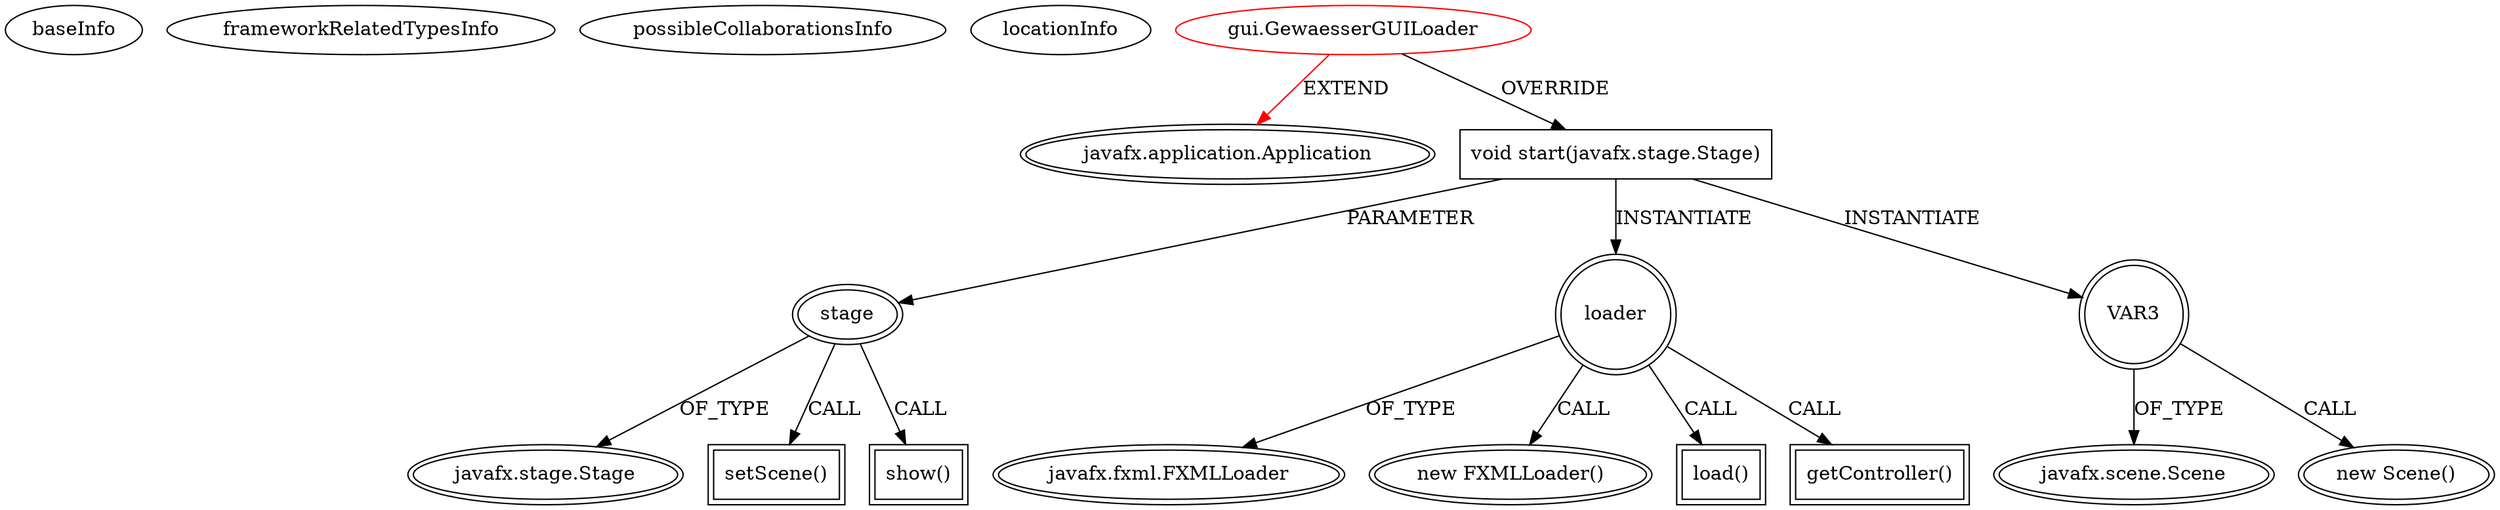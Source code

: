 digraph {
baseInfo[graphId=1001,category="extension_graph",isAnonymous=false,possibleRelation=false]
frameworkRelatedTypesInfo[0="javafx.application.Application"]
possibleCollaborationsInfo[]
locationInfo[projectName="NickGundermann-fishing",filePath="/NickGundermann-fishing/fishing-master/Fishing/src/gui/GewaesserGUILoader.java",contextSignature="GewaesserGUILoader",graphId="1001"]
0[label="gui.GewaesserGUILoader",vertexType="ROOT_CLIENT_CLASS_DECLARATION",isFrameworkType=false,color=red]
1[label="javafx.application.Application",vertexType="FRAMEWORK_CLASS_TYPE",isFrameworkType=true,peripheries=2]
2[label="void start(javafx.stage.Stage)",vertexType="OVERRIDING_METHOD_DECLARATION",isFrameworkType=false,shape=box]
3[label="stage",vertexType="PARAMETER_DECLARATION",isFrameworkType=true,peripheries=2]
4[label="javafx.stage.Stage",vertexType="FRAMEWORK_CLASS_TYPE",isFrameworkType=true,peripheries=2]
6[label="loader",vertexType="VARIABLE_EXPRESION",isFrameworkType=true,peripheries=2,shape=circle]
7[label="javafx.fxml.FXMLLoader",vertexType="FRAMEWORK_CLASS_TYPE",isFrameworkType=true,peripheries=2]
5[label="new FXMLLoader()",vertexType="CONSTRUCTOR_CALL",isFrameworkType=true,peripheries=2]
9[label="load()",vertexType="INSIDE_CALL",isFrameworkType=true,peripheries=2,shape=box]
11[label="setScene()",vertexType="INSIDE_CALL",isFrameworkType=true,peripheries=2,shape=box]
13[label="VAR3",vertexType="VARIABLE_EXPRESION",isFrameworkType=true,peripheries=2,shape=circle]
14[label="javafx.scene.Scene",vertexType="FRAMEWORK_CLASS_TYPE",isFrameworkType=true,peripheries=2]
12[label="new Scene()",vertexType="CONSTRUCTOR_CALL",isFrameworkType=true,peripheries=2]
16[label="show()",vertexType="INSIDE_CALL",isFrameworkType=true,peripheries=2,shape=box]
18[label="getController()",vertexType="INSIDE_CALL",isFrameworkType=true,peripheries=2,shape=box]
0->1[label="EXTEND",color=red]
0->2[label="OVERRIDE"]
3->4[label="OF_TYPE"]
2->3[label="PARAMETER"]
2->6[label="INSTANTIATE"]
6->7[label="OF_TYPE"]
6->5[label="CALL"]
6->9[label="CALL"]
3->11[label="CALL"]
2->13[label="INSTANTIATE"]
13->14[label="OF_TYPE"]
13->12[label="CALL"]
3->16[label="CALL"]
6->18[label="CALL"]
}
